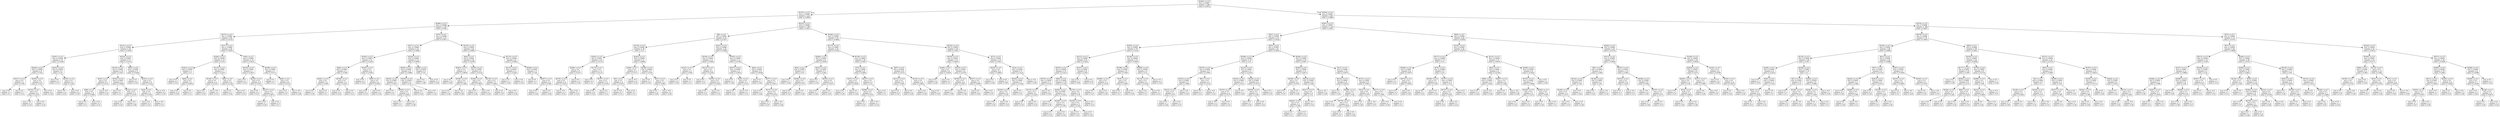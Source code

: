 digraph Tree {
node [shape=box] ;
0 [label="X[305] <= 0.5\nmse = 0.0007\nsamples = 500\nvalue = 0.4933"] ;
1 [label="X[107] <= 0.5\nmse = 0.0006\nsamples = 213\nvalue = 0.4995"] ;
0 -> 1 [labeldistance=2.5, labelangle=45, headlabel="True"] ;
2 [label="X[289] <= 0.5\nmse = 0.0006\nsamples = 107\nvalue = 0.506"] ;
1 -> 2 ;
3 [label="X[375] <= 0.5\nmse = 0.0005\nsamples = 60\nvalue = 0.5125"] ;
2 -> 3 ;
4 [label="X[141] <= 0.5\nmse = 0.0004\nsamples = 34\nvalue = 0.5203"] ;
3 -> 4 ;
5 [label="X[291] <= 0.5\nmse = 0.0003\nsamples = 13\nvalue = 0.5346"] ;
4 -> 5 ;
6 [label="X[246] <= 0.5\nmse = 0.0002\nsamples = 8\nvalue = 0.525"] ;
5 -> 6 ;
7 [label="X[127] <= 0.5\nmse = 0.0\nsamples = 2\nvalue = 0.505"] ;
6 -> 7 ;
8 [label="mse = 0.0\nsamples = 1\nvalue = 0.5"] ;
7 -> 8 ;
9 [label="mse = 0.0\nsamples = 1\nvalue = 0.51"] ;
7 -> 9 ;
10 [label="X[185] <= 0.5\nmse = 0.0\nsamples = 6\nvalue = 0.5317"] ;
6 -> 10 ;
11 [label="X[132] <= 0.5\nmse = 0.0\nsamples = 4\nvalue = 0.5275"] ;
10 -> 11 ;
12 [label="mse = -0.0\nsamples = 3\nvalue = 0.53"] ;
11 -> 12 ;
13 [label="mse = 0.0\nsamples = 1\nvalue = 0.52"] ;
11 -> 13 ;
14 [label="mse = 0.0\nsamples = 2\nvalue = 0.54"] ;
10 -> 14 ;
15 [label="X[343] <= 0.5\nmse = 0.0001\nsamples = 5\nvalue = 0.55"] ;
5 -> 15 ;
16 [label="mse = 0.0\nsamples = 1\nvalue = 0.57"] ;
15 -> 16 ;
17 [label="X[235] <= 0.5\nmse = 0.0\nsamples = 4\nvalue = 0.545"] ;
15 -> 17 ;
18 [label="mse = 0.0\nsamples = 2\nvalue = 0.55"] ;
17 -> 18 ;
19 [label="mse = 0.0\nsamples = 2\nvalue = 0.54"] ;
17 -> 19 ;
20 [label="X[325] <= 0.5\nmse = 0.0003\nsamples = 21\nvalue = 0.5114"] ;
4 -> 20 ;
21 [label="X[143] <= 0.5\nmse = 0.0002\nsamples = 12\nvalue = 0.5017"] ;
20 -> 21 ;
22 [label="X[16] <= 0.5\nmse = 0.0\nsamples = 8\nvalue = 0.5112"] ;
21 -> 22 ;
23 [label="X[90] <= 0.5\nmse = 0.0\nsamples = 6\nvalue = 0.5083"] ;
22 -> 23 ;
24 [label="mse = 0.0\nsamples = 1\nvalue = 0.5"] ;
23 -> 24 ;
25 [label="mse = 0.0\nsamples = 5\nvalue = 0.51"] ;
23 -> 25 ;
26 [label="mse = -0.0\nsamples = 2\nvalue = 0.52"] ;
22 -> 26 ;
27 [label="X[352] <= 0.5\nmse = 0.0001\nsamples = 4\nvalue = 0.4825"] ;
21 -> 27 ;
28 [label="mse = 0.0\nsamples = 1\nvalue = 0.5"] ;
27 -> 28 ;
29 [label="X[122] <= 0.5\nmse = 0.0\nsamples = 3\nvalue = 0.4767"] ;
27 -> 29 ;
30 [label="mse = 0.0\nsamples = 1\nvalue = 0.47"] ;
29 -> 30 ;
31 [label="mse = 0.0\nsamples = 2\nvalue = 0.48"] ;
29 -> 31 ;
32 [label="X[93] <= 0.5\nmse = 0.0001\nsamples = 9\nvalue = 0.5244"] ;
20 -> 32 ;
33 [label="mse = 0.0\nsamples = 1\nvalue = 0.55"] ;
32 -> 33 ;
34 [label="X[333] <= 0.5\nmse = 0.0\nsamples = 8\nvalue = 0.5212"] ;
32 -> 34 ;
35 [label="X[30] <= 0.5\nmse = 0.0\nsamples = 6\nvalue = 0.5183"] ;
34 -> 35 ;
36 [label="mse = 0.0\nsamples = 5\nvalue = 0.52"] ;
35 -> 36 ;
37 [label="mse = -0.0\nsamples = 1\nvalue = 0.51"] ;
35 -> 37 ;
38 [label="mse = -0.0\nsamples = 2\nvalue = 0.53"] ;
34 -> 38 ;
39 [label="X[317] <= 0.5\nmse = 0.0004\nsamples = 26\nvalue = 0.5023"] ;
3 -> 39 ;
40 [label="X[284] <= 0.5\nmse = 0.0002\nsamples = 12\nvalue = 0.515"] ;
39 -> 40 ;
41 [label="X[242] <= 0.5\nmse = 0.0001\nsamples = 5\nvalue = 0.5"] ;
40 -> 41 ;
42 [label="mse = 0.0\nsamples = 2\nvalue = 0.51"] ;
41 -> 42 ;
43 [label="X[60] <= 0.5\nmse = 0.0\nsamples = 3\nvalue = 0.4933"] ;
41 -> 43 ;
44 [label="mse = 0.0\nsamples = 2\nvalue = 0.49"] ;
43 -> 44 ;
45 [label="mse = 0.0\nsamples = 1\nvalue = 0.5"] ;
43 -> 45 ;
46 [label="X[116] <= 0.5\nmse = 0.0001\nsamples = 7\nvalue = 0.5257"] ;
40 -> 46 ;
47 [label="X[164] <= 0.5\nmse = 0.0\nsamples = 3\nvalue = 0.5167"] ;
46 -> 47 ;
48 [label="mse = 0.0\nsamples = 2\nvalue = 0.52"] ;
47 -> 48 ;
49 [label="mse = -0.0\nsamples = 1\nvalue = 0.51"] ;
47 -> 49 ;
50 [label="X[69] <= 0.5\nmse = 0.0\nsamples = 4\nvalue = 0.5325"] ;
46 -> 50 ;
51 [label="mse = 0.0\nsamples = 1\nvalue = 0.54"] ;
50 -> 51 ;
52 [label="mse = 0.0\nsamples = 3\nvalue = 0.53"] ;
50 -> 52 ;
53 [label="X[40] <= 0.5\nmse = 0.0003\nsamples = 14\nvalue = 0.4914"] ;
39 -> 53 ;
54 [label="X[330] <= 0.5\nmse = 0.0001\nsamples = 7\nvalue = 0.5057"] ;
53 -> 54 ;
55 [label="mse = 0.0\nsamples = 1\nvalue = 0.53"] ;
54 -> 55 ;
56 [label="X[234] <= 0.5\nmse = 0.0\nsamples = 6\nvalue = 0.5017"] ;
54 -> 56 ;
57 [label="mse = 0.0\nsamples = 2\nvalue = 0.51"] ;
56 -> 57 ;
58 [label="X[147] <= 0.5\nmse = 0.0\nsamples = 4\nvalue = 0.4975"] ;
56 -> 58 ;
59 [label="mse = 0.0\nsamples = 1\nvalue = 0.49"] ;
58 -> 59 ;
60 [label="mse = 0.0\nsamples = 3\nvalue = 0.5"] ;
58 -> 60 ;
61 [label="X[198] <= 0.5\nmse = 0.0001\nsamples = 7\nvalue = 0.4771"] ;
53 -> 61 ;
62 [label="mse = 0.0\nsamples = 1\nvalue = 0.5"] ;
61 -> 62 ;
63 [label="X[46] <= 0.5\nmse = 0.0\nsamples = 6\nvalue = 0.4733"] ;
61 -> 63 ;
64 [label="mse = 0.0\nsamples = 4\nvalue = 0.47"] ;
63 -> 64 ;
65 [label="mse = -0.0\nsamples = 2\nvalue = 0.48"] ;
63 -> 65 ;
66 [label="X[75] <= 0.5\nmse = 0.0006\nsamples = 47\nvalue = 0.4977"] ;
2 -> 66 ;
67 [label="X[271] <= 0.5\nmse = 0.0006\nsamples = 23\nvalue = 0.5096"] ;
66 -> 67 ;
68 [label="X[344] <= 0.5\nmse = 0.0003\nsamples = 11\nvalue = 0.5245"] ;
67 -> 68 ;
69 [label="X[68] <= 0.5\nmse = 0.0001\nsamples = 5\nvalue = 0.508"] ;
68 -> 69 ;
70 [label="X[361] <= 0.5\nmse = 0.0\nsamples = 2\nvalue = 0.495"] ;
69 -> 70 ;
71 [label="mse = 0.0\nsamples = 1\nvalue = 0.49"] ;
70 -> 71 ;
72 [label="mse = 0.0\nsamples = 1\nvalue = 0.5"] ;
70 -> 72 ;
73 [label="X[158] <= 0.5\nmse = 0.0\nsamples = 3\nvalue = 0.5167"] ;
69 -> 73 ;
74 [label="mse = 0.0\nsamples = 2\nvalue = 0.52"] ;
73 -> 74 ;
75 [label="mse = 0.0\nsamples = 1\nvalue = 0.51"] ;
73 -> 75 ;
76 [label="X[185] <= 0.5\nmse = 0.0\nsamples = 6\nvalue = 0.5383"] ;
68 -> 76 ;
77 [label="mse = 0.0\nsamples = 2\nvalue = 0.53"] ;
76 -> 77 ;
78 [label="X[94] <= 0.5\nmse = 0.0\nsamples = 4\nvalue = 0.5425"] ;
76 -> 78 ;
79 [label="mse = 0.0\nsamples = 1\nvalue = 0.55"] ;
78 -> 79 ;
80 [label="mse = 0.0\nsamples = 3\nvalue = 0.54"] ;
78 -> 80 ;
81 [label="X[320] <= 0.5\nmse = 0.0005\nsamples = 12\nvalue = 0.4958"] ;
67 -> 81 ;
82 [label="X[294] <= 0.5\nmse = 0.0002\nsamples = 8\nvalue = 0.5088"] ;
81 -> 82 ;
83 [label="X[203] <= 0.5\nmse = 0.0001\nsamples = 6\nvalue = 0.5017"] ;
82 -> 83 ;
84 [label="mse = 0.0\nsamples = 3\nvalue = 0.51"] ;
83 -> 84 ;
85 [label="X[344] <= 0.5\nmse = 0.0\nsamples = 3\nvalue = 0.4933"] ;
83 -> 85 ;
86 [label="mse = 0.0\nsamples = 1\nvalue = 0.5"] ;
85 -> 86 ;
87 [label="mse = 0.0\nsamples = 2\nvalue = 0.49"] ;
85 -> 87 ;
88 [label="X[230] <= 0.5\nmse = 0.0001\nsamples = 2\nvalue = 0.53"] ;
82 -> 88 ;
89 [label="mse = 0.0\nsamples = 1\nvalue = 0.54"] ;
88 -> 89 ;
90 [label="mse = 0.0\nsamples = 1\nvalue = 0.52"] ;
88 -> 90 ;
91 [label="X[208] <= 0.5\nmse = 0.0001\nsamples = 4\nvalue = 0.47"] ;
81 -> 91 ;
92 [label="mse = 0.0\nsamples = 2\nvalue = 0.48"] ;
91 -> 92 ;
93 [label="mse = 0.0\nsamples = 2\nvalue = 0.46"] ;
91 -> 93 ;
94 [label="X[125] <= 0.5\nmse = 0.0003\nsamples = 24\nvalue = 0.4863"] ;
66 -> 94 ;
95 [label="X[24] <= 0.5\nmse = 0.0001\nsamples = 18\nvalue = 0.4789"] ;
94 -> 95 ;
96 [label="X[383] <= 0.5\nmse = 0.0\nsamples = 9\nvalue = 0.4856"] ;
95 -> 96 ;
97 [label="mse = 0.0\nsamples = 4\nvalue = 0.49"] ;
96 -> 97 ;
98 [label="X[186] <= 0.5\nmse = 0.0\nsamples = 5\nvalue = 0.482"] ;
96 -> 98 ;
99 [label="mse = 0.0\nsamples = 1\nvalue = 0.49"] ;
98 -> 99 ;
100 [label="mse = -0.0\nsamples = 4\nvalue = 0.48"] ;
98 -> 100 ;
101 [label="X[218] <= 0.5\nmse = 0.0001\nsamples = 9\nvalue = 0.4722"] ;
95 -> 101 ;
102 [label="X[166] <= 0.5\nmse = 0.0\nsamples = 4\nvalue = 0.4825"] ;
101 -> 102 ;
103 [label="mse = 0.0\nsamples = 3\nvalue = 0.48"] ;
102 -> 103 ;
104 [label="mse = 0.0\nsamples = 1\nvalue = 0.49"] ;
102 -> 104 ;
105 [label="X[159] <= 0.5\nmse = 0.0\nsamples = 5\nvalue = 0.464"] ;
101 -> 105 ;
106 [label="mse = 0.0\nsamples = 2\nvalue = 0.47"] ;
105 -> 106 ;
107 [label="mse = 0.0\nsamples = 3\nvalue = 0.46"] ;
105 -> 107 ;
108 [label="X[110] <= 0.5\nmse = 0.0004\nsamples = 6\nvalue = 0.5083"] ;
94 -> 108 ;
109 [label="X[131] <= 0.5\nmse = 0.0001\nsamples = 3\nvalue = 0.5267"] ;
108 -> 109 ;
110 [label="mse = 0.0\nsamples = 1\nvalue = 0.54"] ;
109 -> 110 ;
111 [label="mse = -0.0\nsamples = 2\nvalue = 0.52"] ;
109 -> 111 ;
112 [label="X[290] <= 0.5\nmse = 0.0001\nsamples = 3\nvalue = 0.49"] ;
108 -> 112 ;
113 [label="mse = 0.0\nsamples = 1\nvalue = 0.5"] ;
112 -> 113 ;
114 [label="X[297] <= 0.5\nmse = 0.0\nsamples = 2\nvalue = 0.485"] ;
112 -> 114 ;
115 [label="mse = 0.0\nsamples = 1\nvalue = 0.49"] ;
114 -> 115 ;
116 [label="mse = 0.0\nsamples = 1\nvalue = 0.48"] ;
114 -> 116 ;
117 [label="X[222] <= 0.5\nmse = 0.0006\nsamples = 106\nvalue = 0.493"] ;
1 -> 117 ;
118 [label="X[8] <= 0.5\nmse = 0.0005\nsamples = 52\nvalue = 0.5017"] ;
117 -> 118 ;
119 [label="X[130] <= 0.5\nmse = 0.0003\nsamples = 30\nvalue = 0.51"] ;
118 -> 119 ;
120 [label="X[265] <= 0.5\nmse = 0.0001\nsamples = 19\nvalue = 0.5179"] ;
119 -> 120 ;
121 [label="X[299] <= 0.5\nmse = 0.0\nsamples = 6\nvalue = 0.5317"] ;
120 -> 121 ;
122 [label="X[376] <= 0.5\nmse = 0.0\nsamples = 4\nvalue = 0.5275"] ;
121 -> 122 ;
123 [label="mse = -0.0\nsamples = 3\nvalue = 0.53"] ;
122 -> 123 ;
124 [label="mse = 0.0\nsamples = 1\nvalue = 0.52"] ;
122 -> 124 ;
125 [label="mse = 0.0\nsamples = 2\nvalue = 0.54"] ;
121 -> 125 ;
126 [label="X[179] <= 0.5\nmse = 0.0\nsamples = 13\nvalue = 0.5115"] ;
120 -> 126 ;
127 [label="mse = 0.0\nsamples = 2\nvalue = 0.5"] ;
126 -> 127 ;
128 [label="X[197] <= 0.5\nmse = 0.0\nsamples = 11\nvalue = 0.5136"] ;
126 -> 128 ;
129 [label="mse = 0.0\nsamples = 4\nvalue = 0.52"] ;
128 -> 129 ;
130 [label="mse = 0.0\nsamples = 7\nvalue = 0.51"] ;
128 -> 130 ;
131 [label="X[263] <= 0.5\nmse = 0.0004\nsamples = 11\nvalue = 0.4964"] ;
119 -> 131 ;
132 [label="X[384] <= 0.5\nmse = 0.0\nsamples = 6\nvalue = 0.5117"] ;
131 -> 132 ;
133 [label="X[5] <= 0.5\nmse = 0.0\nsamples = 4\nvalue = 0.5075"] ;
132 -> 133 ;
134 [label="mse = -0.0\nsamples = 3\nvalue = 0.51"] ;
133 -> 134 ;
135 [label="mse = 0.0\nsamples = 1\nvalue = 0.5"] ;
133 -> 135 ;
136 [label="mse = -0.0\nsamples = 2\nvalue = 0.52"] ;
132 -> 136 ;
137 [label="X[168] <= 0.5\nmse = 0.0002\nsamples = 5\nvalue = 0.478"] ;
131 -> 137 ;
138 [label="mse = 0.0\nsamples = 1\nvalue = 0.45"] ;
137 -> 138 ;
139 [label="X[31] <= 0.5\nmse = 0.0\nsamples = 4\nvalue = 0.485"] ;
137 -> 139 ;
140 [label="mse = 0.0\nsamples = 2\nvalue = 0.49"] ;
139 -> 140 ;
141 [label="mse = -0.0\nsamples = 2\nvalue = 0.48"] ;
139 -> 141 ;
142 [label="X[221] <= 0.5\nmse = 0.0006\nsamples = 22\nvalue = 0.4905"] ;
118 -> 142 ;
143 [label="X[330] <= 0.5\nmse = 0.0002\nsamples = 11\nvalue = 0.5064"] ;
142 -> 143 ;
144 [label="X[322] <= 0.5\nmse = 0.0\nsamples = 5\nvalue = 0.492"] ;
143 -> 144 ;
145 [label="mse = 0.0\nsamples = 4\nvalue = 0.49"] ;
144 -> 145 ;
146 [label="mse = 0.0\nsamples = 1\nvalue = 0.5"] ;
144 -> 146 ;
147 [label="X[212] <= 0.5\nmse = 0.0\nsamples = 6\nvalue = 0.5183"] ;
143 -> 147 ;
148 [label="mse = 0.0\nsamples = 2\nvalue = 0.51"] ;
147 -> 148 ;
149 [label="X[163] <= 0.5\nmse = 0.0\nsamples = 4\nvalue = 0.5225"] ;
147 -> 149 ;
150 [label="mse = 0.0\nsamples = 3\nvalue = 0.52"] ;
149 -> 150 ;
151 [label="mse = 0.0\nsamples = 1\nvalue = 0.53"] ;
149 -> 151 ;
152 [label="X[192] <= 0.5\nmse = 0.0005\nsamples = 11\nvalue = 0.4745"] ;
142 -> 152 ;
153 [label="X[257] <= 0.5\nmse = 0.0003\nsamples = 3\nvalue = 0.5033"] ;
152 -> 153 ;
154 [label="mse = 0.0\nsamples = 1\nvalue = 0.48"] ;
153 -> 154 ;
155 [label="X[25] <= 0.5\nmse = 0.0\nsamples = 2\nvalue = 0.515"] ;
153 -> 155 ;
156 [label="mse = 0.0\nsamples = 1\nvalue = 0.52"] ;
155 -> 156 ;
157 [label="mse = -0.0\nsamples = 1\nvalue = 0.51"] ;
155 -> 157 ;
158 [label="X[82] <= 0.5\nmse = 0.0001\nsamples = 8\nvalue = 0.4638"] ;
152 -> 158 ;
159 [label="mse = 0.0\nsamples = 1\nvalue = 0.44"] ;
158 -> 159 ;
160 [label="X[377] <= 0.5\nmse = 0.0\nsamples = 7\nvalue = 0.4671"] ;
158 -> 160 ;
161 [label="mse = 0.0\nsamples = 3\nvalue = 0.46"] ;
160 -> 161 ;
162 [label="X[131] <= 0.5\nmse = 0.0\nsamples = 4\nvalue = 0.4725"] ;
160 -> 162 ;
163 [label="mse = 0.0\nsamples = 3\nvalue = 0.47"] ;
162 -> 163 ;
164 [label="mse = -0.0\nsamples = 1\nvalue = 0.48"] ;
162 -> 164 ;
165 [label="X[338] <= 0.5\nmse = 0.0005\nsamples = 54\nvalue = 0.4846"] ;
117 -> 165 ;
166 [label="X[113] <= 0.5\nmse = 0.0005\nsamples = 24\nvalue = 0.4742"] ;
165 -> 166 ;
167 [label="X[266] <= 0.5\nmse = 0.0003\nsamples = 8\nvalue = 0.4525"] ;
166 -> 167 ;
168 [label="X[62] <= 0.5\nmse = 0.0001\nsamples = 3\nvalue = 0.47"] ;
167 -> 168 ;
169 [label="mse = 0.0\nsamples = 1\nvalue = 0.46"] ;
168 -> 169 ;
170 [label="X[346] <= 0.5\nmse = 0.0\nsamples = 2\nvalue = 0.475"] ;
168 -> 170 ;
171 [label="mse = 0.0\nsamples = 1\nvalue = 0.47"] ;
170 -> 171 ;
172 [label="mse = 0.0\nsamples = 1\nvalue = 0.48"] ;
170 -> 172 ;
173 [label="X[251] <= 0.5\nmse = 0.0001\nsamples = 5\nvalue = 0.442"] ;
167 -> 173 ;
174 [label="mse = 0.0\nsamples = 1\nvalue = 0.42"] ;
173 -> 174 ;
175 [label="X[335] <= 0.5\nmse = 0.0\nsamples = 4\nvalue = 0.4475"] ;
173 -> 175 ;
176 [label="mse = 0.0\nsamples = 1\nvalue = 0.44"] ;
175 -> 176 ;
177 [label="mse = 0.0\nsamples = 3\nvalue = 0.45"] ;
175 -> 177 ;
178 [label="X[156] <= 0.5\nmse = 0.0003\nsamples = 16\nvalue = 0.485"] ;
166 -> 178 ;
179 [label="X[75] <= 0.5\nmse = 0.0002\nsamples = 8\nvalue = 0.4962"] ;
178 -> 179 ;
180 [label="X[351] <= 0.5\nmse = 0.0\nsamples = 4\nvalue = 0.4825"] ;
179 -> 180 ;
181 [label="mse = 0.0\nsamples = 1\nvalue = 0.49"] ;
180 -> 181 ;
182 [label="mse = 0.0\nsamples = 3\nvalue = 0.48"] ;
180 -> 182 ;
183 [label="X[337] <= 0.5\nmse = 0.0\nsamples = 4\nvalue = 0.51"] ;
179 -> 183 ;
184 [label="X[298] <= 0.5\nmse = 0.0\nsamples = 3\nvalue = 0.5133"] ;
183 -> 184 ;
185 [label="mse = 0.0\nsamples = 2\nvalue = 0.51"] ;
184 -> 185 ;
186 [label="mse = -0.0\nsamples = 1\nvalue = 0.52"] ;
184 -> 186 ;
187 [label="mse = 0.0\nsamples = 1\nvalue = 0.5"] ;
183 -> 187 ;
188 [label="X[97] <= 0.5\nmse = 0.0001\nsamples = 8\nvalue = 0.4737"] ;
178 -> 188 ;
189 [label="X[115] <= 0.5\nmse = 0.0\nsamples = 4\nvalue = 0.465"] ;
188 -> 189 ;
190 [label="mse = 0.0\nsamples = 2\nvalue = 0.47"] ;
189 -> 190 ;
191 [label="mse = 0.0\nsamples = 2\nvalue = 0.46"] ;
189 -> 191 ;
192 [label="X[150] <= 0.5\nmse = 0.0\nsamples = 4\nvalue = 0.4825"] ;
188 -> 192 ;
193 [label="mse = 0.0\nsamples = 3\nvalue = 0.48"] ;
192 -> 193 ;
194 [label="mse = 0.0\nsamples = 1\nvalue = 0.49"] ;
192 -> 194 ;
195 [label="X[232] <= 0.5\nmse = 0.0003\nsamples = 30\nvalue = 0.493"] ;
165 -> 195 ;
196 [label="X[355] <= 0.5\nmse = 0.0001\nsamples = 15\nvalue = 0.4833"] ;
195 -> 196 ;
197 [label="X[290] <= 0.5\nmse = 0.0\nsamples = 6\nvalue = 0.4933"] ;
196 -> 197 ;
198 [label="mse = 0.0\nsamples = 4\nvalue = 0.49"] ;
197 -> 198 ;
199 [label="mse = 0.0\nsamples = 2\nvalue = 0.5"] ;
197 -> 199 ;
200 [label="X[125] <= 0.5\nmse = 0.0001\nsamples = 9\nvalue = 0.4767"] ;
196 -> 200 ;
201 [label="X[350] <= 0.5\nmse = 0.0\nsamples = 6\nvalue = 0.4817"] ;
200 -> 201 ;
202 [label="mse = 0.0\nsamples = 1\nvalue = 0.49"] ;
201 -> 202 ;
203 [label="mse = -0.0\nsamples = 5\nvalue = 0.48"] ;
201 -> 203 ;
204 [label="X[357] <= 0.5\nmse = 0.0\nsamples = 3\nvalue = 0.4667"] ;
200 -> 204 ;
205 [label="mse = 0.0\nsamples = 1\nvalue = 0.46"] ;
204 -> 205 ;
206 [label="mse = 0.0\nsamples = 2\nvalue = 0.47"] ;
204 -> 206 ;
207 [label="X[72] <= 0.5\nmse = 0.0003\nsamples = 15\nvalue = 0.5027"] ;
195 -> 207 ;
208 [label="X[255] <= 0.5\nmse = 0.0\nsamples = 6\nvalue = 0.4883"] ;
207 -> 208 ;
209 [label="mse = 0.0\nsamples = 1\nvalue = 0.48"] ;
208 -> 209 ;
210 [label="mse = 0.0\nsamples = 5\nvalue = 0.49"] ;
208 -> 210 ;
211 [label="X[10] <= 0.5\nmse = 0.0002\nsamples = 9\nvalue = 0.5122"] ;
207 -> 211 ;
212 [label="X[224] <= 0.5\nmse = 0.0001\nsamples = 7\nvalue = 0.5186"] ;
211 -> 212 ;
213 [label="X[256] <= 0.5\nmse = 0.0\nsamples = 4\nvalue = 0.525"] ;
212 -> 213 ;
214 [label="mse = 0.0\nsamples = 2\nvalue = 0.52"] ;
213 -> 214 ;
215 [label="mse = 0.0\nsamples = 2\nvalue = 0.53"] ;
213 -> 215 ;
216 [label="mse = 0.0\nsamples = 3\nvalue = 0.51"] ;
212 -> 216 ;
217 [label="mse = -0.0\nsamples = 2\nvalue = 0.49"] ;
211 -> 217 ;
218 [label="X[339] <= 0.5\nmse = 0.0007\nsamples = 287\nvalue = 0.4886"] ;
0 -> 218 [labeldistance=2.5, labelangle=-45, headlabel="False"] ;
219 [label="X[267] <= 0.5\nmse = 0.0007\nsamples = 139\nvalue = 0.495"] ;
218 -> 219 ;
220 [label="X[41] <= 0.5\nmse = 0.0007\nsamples = 76\nvalue = 0.5025"] ;
219 -> 220 ;
221 [label="X[355] <= 0.5\nmse = 0.0005\nsamples = 35\nvalue = 0.5123"] ;
220 -> 221 ;
222 [label="X[212] <= 0.5\nmse = 0.0004\nsamples = 23\nvalue = 0.5222"] ;
221 -> 222 ;
223 [label="X[105] <= 0.5\nmse = 0.0003\nsamples = 15\nvalue = 0.5313"] ;
222 -> 223 ;
224 [label="X[270] <= 0.5\nmse = 0.0002\nsamples = 5\nvalue = 0.516"] ;
223 -> 224 ;
225 [label="X[175] <= 0.5\nmse = 0.0\nsamples = 4\nvalue = 0.5225"] ;
224 -> 225 ;
226 [label="mse = 0.0\nsamples = 1\nvalue = 0.53"] ;
225 -> 226 ;
227 [label="mse = 0.0\nsamples = 3\nvalue = 0.52"] ;
225 -> 227 ;
228 [label="mse = -0.0\nsamples = 1\nvalue = 0.49"] ;
224 -> 228 ;
229 [label="X[90] <= 0.5\nmse = 0.0002\nsamples = 10\nvalue = 0.539"] ;
223 -> 229 ;
230 [label="X[206] <= 0.5\nmse = 0.0001\nsamples = 4\nvalue = 0.5525"] ;
229 -> 230 ;
231 [label="mse = 0.0\nsamples = 2\nvalue = 0.56"] ;
230 -> 231 ;
232 [label="X[320] <= 0.5\nmse = 0.0\nsamples = 2\nvalue = 0.545"] ;
230 -> 232 ;
233 [label="mse = 0.0\nsamples = 1\nvalue = 0.55"] ;
232 -> 233 ;
234 [label="mse = 0.0\nsamples = 1\nvalue = 0.54"] ;
232 -> 234 ;
235 [label="X[176] <= 0.5\nmse = 0.0\nsamples = 6\nvalue = 0.53"] ;
229 -> 235 ;
236 [label="X[159] <= 0.5\nmse = 0.0\nsamples = 5\nvalue = 0.532"] ;
235 -> 236 ;
237 [label="mse = 0.0\nsamples = 4\nvalue = 0.53"] ;
236 -> 237 ;
238 [label="mse = 0.0\nsamples = 1\nvalue = 0.54"] ;
236 -> 238 ;
239 [label="mse = -0.0\nsamples = 1\nvalue = 0.52"] ;
235 -> 239 ;
240 [label="X[101] <= 0.5\nmse = 0.0001\nsamples = 8\nvalue = 0.505"] ;
222 -> 240 ;
241 [label="mse = 0.0\nsamples = 2\nvalue = 0.49"] ;
240 -> 241 ;
242 [label="mse = 0.0\nsamples = 6\nvalue = 0.51"] ;
240 -> 242 ;
243 [label="X[156] <= 0.5\nmse = 0.0003\nsamples = 12\nvalue = 0.4933"] ;
221 -> 243 ;
244 [label="X[198] <= 0.5\nmse = 0.0001\nsamples = 8\nvalue = 0.485"] ;
243 -> 244 ;
245 [label="X[380] <= 0.5\nmse = 0.0\nsamples = 5\nvalue = 0.478"] ;
244 -> 245 ;
246 [label="mse = 0.0\nsamples = 1\nvalue = 0.47"] ;
245 -> 246 ;
247 [label="mse = 0.0\nsamples = 4\nvalue = 0.48"] ;
245 -> 247 ;
248 [label="X[19] <= 0.5\nmse = 0.0\nsamples = 3\nvalue = 0.4967"] ;
244 -> 248 ;
249 [label="mse = 0.0\nsamples = 2\nvalue = 0.5"] ;
248 -> 249 ;
250 [label="mse = 0.0\nsamples = 1\nvalue = 0.49"] ;
248 -> 250 ;
251 [label="X[308] <= 0.5\nmse = 0.0001\nsamples = 4\nvalue = 0.51"] ;
243 -> 251 ;
252 [label="X[110] <= 0.5\nmse = 0.0\nsamples = 3\nvalue = 0.5033"] ;
251 -> 252 ;
253 [label="mse = 0.0\nsamples = 2\nvalue = 0.5"] ;
252 -> 253 ;
254 [label="mse = 0.0\nsamples = 1\nvalue = 0.51"] ;
252 -> 254 ;
255 [label="mse = -0.0\nsamples = 1\nvalue = 0.53"] ;
251 -> 255 ;
256 [label="X[97] <= 0.5\nmse = 0.0007\nsamples = 41\nvalue = 0.4941"] ;
220 -> 256 ;
257 [label="X[348] <= 0.5\nmse = 0.0004\nsamples = 18\nvalue = 0.51"] ;
256 -> 257 ;
258 [label="X[276] <= 0.5\nmse = 0.0002\nsamples = 9\nvalue = 0.4967"] ;
257 -> 258 ;
259 [label="X[103] <= 0.5\nmse = 0.0001\nsamples = 5\nvalue = 0.484"] ;
258 -> 259 ;
260 [label="X[315] <= 0.5\nmse = 0.0\nsamples = 2\nvalue = 0.475"] ;
259 -> 260 ;
261 [label="mse = 0.0\nsamples = 1\nvalue = 0.48"] ;
260 -> 261 ;
262 [label="mse = 0.0\nsamples = 1\nvalue = 0.47"] ;
260 -> 262 ;
263 [label="mse = -0.0\nsamples = 3\nvalue = 0.49"] ;
259 -> 263 ;
264 [label="X[91] <= 0.5\nmse = 0.0\nsamples = 4\nvalue = 0.5125"] ;
258 -> 264 ;
265 [label="mse = 0.0\nsamples = 3\nvalue = 0.51"] ;
264 -> 265 ;
266 [label="mse = -0.0\nsamples = 1\nvalue = 0.52"] ;
264 -> 266 ;
267 [label="X[123] <= 0.5\nmse = 0.0003\nsamples = 9\nvalue = 0.5233"] ;
257 -> 267 ;
268 [label="X[323] <= 0.5\nmse = 0.0001\nsamples = 5\nvalue = 0.512"] ;
267 -> 268 ;
269 [label="X[372] <= 0.5\nmse = 0.0\nsamples = 4\nvalue = 0.5175"] ;
268 -> 269 ;
270 [label="mse = -0.0\nsamples = 3\nvalue = 0.52"] ;
269 -> 270 ;
271 [label="mse = 0.0\nsamples = 1\nvalue = 0.51"] ;
269 -> 271 ;
272 [label="mse = -0.0\nsamples = 1\nvalue = 0.49"] ;
268 -> 272 ;
273 [label="X[224] <= 0.5\nmse = 0.0001\nsamples = 4\nvalue = 0.5375"] ;
267 -> 273 ;
274 [label="X[359] <= 0.5\nmse = 0.0\nsamples = 2\nvalue = 0.545"] ;
273 -> 274 ;
275 [label="mse = 0.0\nsamples = 1\nvalue = 0.55"] ;
274 -> 275 ;
276 [label="mse = 0.0\nsamples = 1\nvalue = 0.54"] ;
274 -> 276 ;
277 [label="mse = 0.0\nsamples = 2\nvalue = 0.53"] ;
273 -> 277 ;
278 [label="X[246] <= 0.5\nmse = 0.0005\nsamples = 23\nvalue = 0.4817"] ;
256 -> 278 ;
279 [label="X[384] <= 0.5\nmse = 0.0002\nsamples = 11\nvalue = 0.4973"] ;
278 -> 279 ;
280 [label="X[358] <= 0.5\nmse = 0.0\nsamples = 3\nvalue = 0.4767"] ;
279 -> 280 ;
281 [label="mse = 0.0\nsamples = 1\nvalue = 0.47"] ;
280 -> 281 ;
282 [label="mse = 0.0\nsamples = 2\nvalue = 0.48"] ;
280 -> 282 ;
283 [label="X[214] <= 0.5\nmse = 0.0001\nsamples = 8\nvalue = 0.505"] ;
279 -> 283 ;
284 [label="X[317] <= 0.5\nmse = 0.0\nsamples = 6\nvalue = 0.51"] ;
283 -> 284 ;
285 [label="X[203] <= 0.5\nmse = 0.0\nsamples = 5\nvalue = 0.508"] ;
284 -> 285 ;
286 [label="mse = 0.0\nsamples = 1\nvalue = 0.5"] ;
285 -> 286 ;
287 [label="mse = 0.0\nsamples = 4\nvalue = 0.51"] ;
285 -> 287 ;
288 [label="mse = -0.0\nsamples = 1\nvalue = 0.52"] ;
284 -> 288 ;
289 [label="mse = -0.0\nsamples = 2\nvalue = 0.49"] ;
283 -> 289 ;
290 [label="X[11] <= 0.5\nmse = 0.0004\nsamples = 12\nvalue = 0.4675"] ;
278 -> 290 ;
291 [label="X[314] <= 0.5\nmse = 0.0003\nsamples = 6\nvalue = 0.4533"] ;
290 -> 291 ;
292 [label="mse = 0.0\nsamples = 1\nvalue = 0.42"] ;
291 -> 292 ;
293 [label="X[289] <= 0.5\nmse = 0.0\nsamples = 5\nvalue = 0.46"] ;
291 -> 293 ;
294 [label="mse = 0.0\nsamples = 1\nvalue = 0.45"] ;
293 -> 294 ;
295 [label="X[370] <= 0.5\nmse = 0.0\nsamples = 4\nvalue = 0.4625"] ;
293 -> 295 ;
296 [label="mse = 0.0\nsamples = 1\nvalue = 0.47"] ;
295 -> 296 ;
297 [label="mse = 0.0\nsamples = 3\nvalue = 0.46"] ;
295 -> 297 ;
298 [label="X[151] <= 0.5\nmse = 0.0001\nsamples = 6\nvalue = 0.4817"] ;
290 -> 298 ;
299 [label="X[15] <= 0.5\nmse = 0.0\nsamples = 4\nvalue = 0.475"] ;
298 -> 299 ;
300 [label="mse = 0.0\nsamples = 2\nvalue = 0.48"] ;
299 -> 300 ;
301 [label="mse = -0.0\nsamples = 2\nvalue = 0.47"] ;
299 -> 301 ;
302 [label="X[217] <= 0.5\nmse = 0.0\nsamples = 2\nvalue = 0.495"] ;
298 -> 302 ;
303 [label="mse = 0.0\nsamples = 1\nvalue = 0.49"] ;
302 -> 303 ;
304 [label="mse = 0.0\nsamples = 1\nvalue = 0.5"] ;
302 -> 304 ;
305 [label="X[83] <= 0.5\nmse = 0.0006\nsamples = 63\nvalue = 0.4859"] ;
219 -> 305 ;
306 [label="X[130] <= 0.5\nmse = 0.0005\nsamples = 30\nvalue = 0.4973"] ;
305 -> 306 ;
307 [label="X[171] <= 0.5\nmse = 0.0004\nsamples = 13\nvalue = 0.51"] ;
306 -> 307 ;
308 [label="X[368] <= 0.5\nmse = 0.0001\nsamples = 8\nvalue = 0.4975"] ;
307 -> 308 ;
309 [label="mse = 0.0\nsamples = 2\nvalue = 0.51"] ;
308 -> 309 ;
310 [label="X[274] <= 0.5\nmse = 0.0\nsamples = 6\nvalue = 0.4933"] ;
308 -> 310 ;
311 [label="mse = 0.0\nsamples = 2\nvalue = 0.5"] ;
310 -> 311 ;
312 [label="mse = 0.0\nsamples = 4\nvalue = 0.49"] ;
310 -> 312 ;
313 [label="X[75] <= 0.5\nmse = 0.0002\nsamples = 5\nvalue = 0.53"] ;
307 -> 313 ;
314 [label="X[186] <= 0.5\nmse = 0.0\nsamples = 2\nvalue = 0.545"] ;
313 -> 314 ;
315 [label="mse = 0.0\nsamples = 1\nvalue = 0.55"] ;
314 -> 315 ;
316 [label="mse = 0.0\nsamples = 1\nvalue = 0.54"] ;
314 -> 316 ;
317 [label="X[157] <= 0.5\nmse = 0.0001\nsamples = 3\nvalue = 0.52"] ;
313 -> 317 ;
318 [label="X[127] <= 0.5\nmse = 0.0\nsamples = 2\nvalue = 0.525"] ;
317 -> 318 ;
319 [label="mse = 0.0\nsamples = 1\nvalue = 0.53"] ;
318 -> 319 ;
320 [label="mse = 0.0\nsamples = 1\nvalue = 0.52"] ;
318 -> 320 ;
321 [label="mse = 0.0\nsamples = 1\nvalue = 0.51"] ;
317 -> 321 ;
322 [label="X[151] <= 0.5\nmse = 0.0004\nsamples = 17\nvalue = 0.4876"] ;
306 -> 322 ;
323 [label="X[42] <= 0.5\nmse = 0.0001\nsamples = 9\nvalue = 0.4744"] ;
322 -> 323 ;
324 [label="X[69] <= 0.5\nmse = 0.0001\nsamples = 4\nvalue = 0.465"] ;
323 -> 324 ;
325 [label="mse = 0.0\nsamples = 3\nvalue = 0.46"] ;
324 -> 325 ;
326 [label="mse = -0.0\nsamples = 1\nvalue = 0.48"] ;
324 -> 326 ;
327 [label="X[287] <= 0.5\nmse = 0.0\nsamples = 5\nvalue = 0.482"] ;
323 -> 327 ;
328 [label="mse = 0.0\nsamples = 1\nvalue = 0.49"] ;
327 -> 328 ;
329 [label="mse = -0.0\nsamples = 4\nvalue = 0.48"] ;
327 -> 329 ;
330 [label="X[380] <= 0.5\nmse = 0.0003\nsamples = 8\nvalue = 0.5025"] ;
322 -> 330 ;
331 [label="X[103] <= 0.5\nmse = 0.0001\nsamples = 7\nvalue = 0.5086"] ;
330 -> 331 ;
332 [label="X[168] <= 0.5\nmse = 0.0\nsamples = 5\nvalue = 0.514"] ;
331 -> 332 ;
333 [label="mse = 0.0\nsamples = 2\nvalue = 0.52"] ;
332 -> 333 ;
334 [label="mse = 0.0\nsamples = 3\nvalue = 0.51"] ;
332 -> 334 ;
335 [label="X[295] <= 0.5\nmse = 0.0\nsamples = 2\nvalue = 0.495"] ;
331 -> 335 ;
336 [label="mse = 0.0\nsamples = 1\nvalue = 0.49"] ;
335 -> 336 ;
337 [label="mse = 0.0\nsamples = 1\nvalue = 0.5"] ;
335 -> 337 ;
338 [label="mse = 0.0\nsamples = 1\nvalue = 0.46"] ;
330 -> 338 ;
339 [label="X[262] <= 0.5\nmse = 0.0004\nsamples = 33\nvalue = 0.4755"] ;
305 -> 339 ;
340 [label="X[312] <= 0.5\nmse = 0.0004\nsamples = 17\nvalue = 0.4859"] ;
339 -> 340 ;
341 [label="X[6] <= 0.5\nmse = 0.0005\nsamples = 5\nvalue = 0.464"] ;
340 -> 341 ;
342 [label="X[123] <= 0.5\nmse = 0.0001\nsamples = 3\nvalue = 0.48"] ;
341 -> 342 ;
343 [label="X[189] <= 0.5\nmse = 0.0\nsamples = 2\nvalue = 0.475"] ;
342 -> 343 ;
344 [label="mse = 0.0\nsamples = 1\nvalue = 0.47"] ;
343 -> 344 ;
345 [label="mse = 0.0\nsamples = 1\nvalue = 0.48"] ;
343 -> 345 ;
346 [label="mse = 0.0\nsamples = 1\nvalue = 0.49"] ;
342 -> 346 ;
347 [label="X[140] <= 0.5\nmse = 0.0001\nsamples = 2\nvalue = 0.44"] ;
341 -> 347 ;
348 [label="mse = 0.0\nsamples = 1\nvalue = 0.45"] ;
347 -> 348 ;
349 [label="mse = -0.0\nsamples = 1\nvalue = 0.43"] ;
347 -> 349 ;
350 [label="X[347] <= 0.5\nmse = 0.0001\nsamples = 12\nvalue = 0.495"] ;
340 -> 350 ;
351 [label="X[152] <= 0.5\nmse = 0.0\nsamples = 6\nvalue = 0.505"] ;
350 -> 351 ;
352 [label="mse = 0.0\nsamples = 3\nvalue = 0.5"] ;
351 -> 352 ;
353 [label="mse = -0.0\nsamples = 3\nvalue = 0.51"] ;
351 -> 353 ;
354 [label="X[358] <= 0.5\nmse = 0.0001\nsamples = 6\nvalue = 0.485"] ;
350 -> 354 ;
355 [label="mse = -0.0\nsamples = 4\nvalue = 0.49"] ;
354 -> 355 ;
356 [label="X[197] <= 0.5\nmse = 0.0\nsamples = 2\nvalue = 0.475"] ;
354 -> 356 ;
357 [label="mse = 0.0\nsamples = 1\nvalue = 0.48"] ;
356 -> 357 ;
358 [label="mse = 0.0\nsamples = 1\nvalue = 0.47"] ;
356 -> 358 ;
359 [label="X[160] <= 0.5\nmse = 0.0002\nsamples = 16\nvalue = 0.4644"] ;
339 -> 359 ;
360 [label="X[200] <= 0.5\nmse = 0.0001\nsamples = 8\nvalue = 0.475"] ;
359 -> 360 ;
361 [label="X[295] <= 0.5\nmse = 0.0\nsamples = 5\nvalue = 0.48"] ;
360 -> 361 ;
362 [label="mse = 0.0\nsamples = 1\nvalue = 0.47"] ;
361 -> 362 ;
363 [label="X[14] <= 0.5\nmse = 0.0\nsamples = 4\nvalue = 0.4825"] ;
361 -> 363 ;
364 [label="mse = 0.0\nsamples = 1\nvalue = 0.49"] ;
363 -> 364 ;
365 [label="mse = 0.0\nsamples = 3\nvalue = 0.48"] ;
363 -> 365 ;
366 [label="X[311] <= 0.5\nmse = 0.0\nsamples = 3\nvalue = 0.4667"] ;
360 -> 366 ;
367 [label="mse = 0.0\nsamples = 1\nvalue = 0.46"] ;
366 -> 367 ;
368 [label="mse = 0.0\nsamples = 2\nvalue = 0.47"] ;
366 -> 368 ;
369 [label="X[162] <= 0.5\nmse = 0.0\nsamples = 8\nvalue = 0.4538"] ;
359 -> 369 ;
370 [label="mse = 0.0\nsamples = 4\nvalue = 0.46"] ;
369 -> 370 ;
371 [label="X[302] <= 0.5\nmse = 0.0\nsamples = 4\nvalue = 0.4475"] ;
369 -> 371 ;
372 [label="mse = 0.0\nsamples = 1\nvalue = 0.44"] ;
371 -> 372 ;
373 [label="mse = 0.0\nsamples = 3\nvalue = 0.45"] ;
371 -> 373 ;
374 [label="X[276] <= 0.5\nmse = 0.0006\nsamples = 148\nvalue = 0.4827"] ;
218 -> 374 ;
375 [label="X[279] <= 0.5\nmse = 0.0006\nsamples = 76\nvalue = 0.4903"] ;
374 -> 375 ;
376 [label="X[329] <= 0.5\nmse = 0.0005\nsamples = 38\nvalue = 0.4984"] ;
375 -> 376 ;
377 [label="X[132] <= 0.5\nmse = 0.0004\nsamples = 20\nvalue = 0.507"] ;
376 -> 377 ;
378 [label="X[308] <= 0.5\nmse = 0.0002\nsamples = 6\nvalue = 0.5233"] ;
377 -> 378 ;
379 [label="mse = 0.0\nsamples = 1\nvalue = 0.55"] ;
378 -> 379 ;
380 [label="X[45] <= 0.5\nmse = 0.0001\nsamples = 5\nvalue = 0.518"] ;
378 -> 380 ;
381 [label="X[24] <= 0.5\nmse = 0.0\nsamples = 4\nvalue = 0.5225"] ;
380 -> 381 ;
382 [label="mse = 0.0\nsamples = 1\nvalue = 0.53"] ;
381 -> 382 ;
383 [label="mse = 0.0\nsamples = 3\nvalue = 0.52"] ;
381 -> 383 ;
384 [label="mse = -0.0\nsamples = 1\nvalue = 0.5"] ;
380 -> 384 ;
385 [label="X[246] <= 0.5\nmse = 0.0003\nsamples = 14\nvalue = 0.5"] ;
377 -> 385 ;
386 [label="X[17] <= 0.5\nmse = 0.0001\nsamples = 8\nvalue = 0.51"] ;
385 -> 386 ;
387 [label="mse = 0.0\nsamples = 2\nvalue = 0.5"] ;
386 -> 387 ;
388 [label="X[184] <= 0.5\nmse = 0.0\nsamples = 6\nvalue = 0.5133"] ;
386 -> 388 ;
389 [label="mse = 0.0\nsamples = 4\nvalue = 0.51"] ;
388 -> 389 ;
390 [label="mse = -0.0\nsamples = 2\nvalue = 0.52"] ;
388 -> 390 ;
391 [label="X[264] <= 0.5\nmse = 0.0003\nsamples = 6\nvalue = 0.4867"] ;
385 -> 391 ;
392 [label="X[244] <= 0.5\nmse = 0.0\nsamples = 5\nvalue = 0.494"] ;
391 -> 392 ;
393 [label="mse = 0.0\nsamples = 3\nvalue = 0.49"] ;
392 -> 393 ;
394 [label="mse = 0.0\nsamples = 2\nvalue = 0.5"] ;
392 -> 394 ;
395 [label="mse = -0.0\nsamples = 1\nvalue = 0.45"] ;
391 -> 395 ;
396 [label="X[21] <= 0.5\nmse = 0.0004\nsamples = 18\nvalue = 0.4889"] ;
376 -> 396 ;
397 [label="X[37] <= 0.5\nmse = 0.0003\nsamples = 9\nvalue = 0.4733"] ;
396 -> 397 ;
398 [label="X[263] <= 0.5\nmse = 0.0001\nsamples = 5\nvalue = 0.486"] ;
397 -> 398 ;
399 [label="mse = 0.0\nsamples = 3\nvalue = 0.48"] ;
398 -> 399 ;
400 [label="X[288] <= 0.5\nmse = 0.0\nsamples = 2\nvalue = 0.495"] ;
398 -> 400 ;
401 [label="mse = 0.0\nsamples = 1\nvalue = 0.49"] ;
400 -> 401 ;
402 [label="mse = 0.0\nsamples = 1\nvalue = 0.5"] ;
400 -> 402 ;
403 [label="X[263] <= 0.5\nmse = 0.0001\nsamples = 4\nvalue = 0.4575"] ;
397 -> 403 ;
404 [label="mse = 0.0\nsamples = 2\nvalue = 0.45"] ;
403 -> 404 ;
405 [label="X[136] <= 0.5\nmse = 0.0\nsamples = 2\nvalue = 0.465"] ;
403 -> 405 ;
406 [label="mse = 0.0\nsamples = 1\nvalue = 0.47"] ;
405 -> 406 ;
407 [label="mse = 0.0\nsamples = 1\nvalue = 0.46"] ;
405 -> 407 ;
408 [label="X[307] <= 0.5\nmse = 0.0001\nsamples = 9\nvalue = 0.5044"] ;
396 -> 408 ;
409 [label="X[219] <= 0.5\nmse = 0.0\nsamples = 6\nvalue = 0.4983"] ;
408 -> 409 ;
410 [label="mse = 0.0\nsamples = 5\nvalue = 0.5"] ;
409 -> 410 ;
411 [label="mse = -0.0\nsamples = 1\nvalue = 0.49"] ;
409 -> 411 ;
412 [label="X[330] <= 0.5\nmse = 0.0\nsamples = 3\nvalue = 0.5167"] ;
408 -> 412 ;
413 [label="mse = 0.0\nsamples = 2\nvalue = 0.52"] ;
412 -> 413 ;
414 [label="mse = -0.0\nsamples = 1\nvalue = 0.51"] ;
412 -> 414 ;
415 [label="X[89] <= 0.5\nmse = 0.0006\nsamples = 38\nvalue = 0.4821"] ;
375 -> 415 ;
416 [label="X[192] <= 0.5\nmse = 0.0005\nsamples = 16\nvalue = 0.4956"] ;
415 -> 416 ;
417 [label="X[177] <= 0.5\nmse = 0.0001\nsamples = 10\nvalue = 0.509"] ;
416 -> 417 ;
418 [label="mse = 0.0\nsamples = 2\nvalue = 0.49"] ;
417 -> 418 ;
419 [label="X[264] <= 0.5\nmse = 0.0001\nsamples = 8\nvalue = 0.5137"] ;
417 -> 419 ;
420 [label="X[184] <= 0.5\nmse = 0.0\nsamples = 5\nvalue = 0.508"] ;
419 -> 420 ;
421 [label="mse = 0.0\nsamples = 1\nvalue = 0.5"] ;
420 -> 421 ;
422 [label="mse = 0.0\nsamples = 4\nvalue = 0.51"] ;
420 -> 422 ;
423 [label="X[63] <= 0.5\nmse = 0.0\nsamples = 3\nvalue = 0.5233"] ;
419 -> 423 ;
424 [label="mse = 0.0\nsamples = 2\nvalue = 0.52"] ;
423 -> 424 ;
425 [label="mse = 0.0\nsamples = 1\nvalue = 0.53"] ;
423 -> 425 ;
426 [label="X[118] <= 0.5\nmse = 0.0003\nsamples = 6\nvalue = 0.4733"] ;
416 -> 426 ;
427 [label="X[288] <= 0.5\nmse = 0.0\nsamples = 5\nvalue = 0.48"] ;
426 -> 427 ;
428 [label="X[214] <= 0.5\nmse = 0.0\nsamples = 4\nvalue = 0.4825"] ;
427 -> 428 ;
429 [label="mse = 0.0\nsamples = 1\nvalue = 0.49"] ;
428 -> 429 ;
430 [label="mse = 0.0\nsamples = 3\nvalue = 0.48"] ;
428 -> 430 ;
431 [label="mse = -0.0\nsamples = 1\nvalue = 0.47"] ;
427 -> 431 ;
432 [label="mse = 0.0\nsamples = 1\nvalue = 0.44"] ;
426 -> 432 ;
433 [label="X[152] <= 0.5\nmse = 0.0004\nsamples = 22\nvalue = 0.4723"] ;
415 -> 433 ;
434 [label="X[42] <= 0.5\nmse = 0.0005\nsamples = 9\nvalue = 0.4867"] ;
433 -> 434 ;
435 [label="X[3] <= 0.5\nmse = 0.0001\nsamples = 6\nvalue = 0.5"] ;
434 -> 435 ;
436 [label="X[128] <= 0.5\nmse = 0.0\nsamples = 4\nvalue = 0.4925"] ;
435 -> 436 ;
437 [label="mse = 0.0\nsamples = 3\nvalue = 0.49"] ;
436 -> 437 ;
438 [label="mse = 0.0\nsamples = 1\nvalue = 0.5"] ;
436 -> 438 ;
439 [label="X[164] <= 0.5\nmse = 0.0\nsamples = 2\nvalue = 0.515"] ;
435 -> 439 ;
440 [label="mse = 0.0\nsamples = 1\nvalue = 0.52"] ;
439 -> 440 ;
441 [label="mse = -0.0\nsamples = 1\nvalue = 0.51"] ;
439 -> 441 ;
442 [label="X[299] <= 0.5\nmse = 0.0001\nsamples = 3\nvalue = 0.46"] ;
434 -> 442 ;
443 [label="X[337] <= 0.5\nmse = 0.0\nsamples = 2\nvalue = 0.465"] ;
442 -> 443 ;
444 [label="mse = 0.0\nsamples = 1\nvalue = 0.47"] ;
443 -> 444 ;
445 [label="mse = 0.0\nsamples = 1\nvalue = 0.46"] ;
443 -> 445 ;
446 [label="mse = 0.0\nsamples = 1\nvalue = 0.45"] ;
442 -> 446 ;
447 [label="X[187] <= 0.5\nmse = 0.0002\nsamples = 13\nvalue = 0.4623"] ;
433 -> 447 ;
448 [label="X[259] <= 0.5\nmse = 0.0001\nsamples = 7\nvalue = 0.4714"] ;
447 -> 448 ;
449 [label="X[162] <= 0.5\nmse = 0.0\nsamples = 4\nvalue = 0.465"] ;
448 -> 449 ;
450 [label="mse = 0.0\nsamples = 2\nvalue = 0.46"] ;
449 -> 450 ;
451 [label="mse = 0.0\nsamples = 2\nvalue = 0.47"] ;
449 -> 451 ;
452 [label="mse = 0.0\nsamples = 3\nvalue = 0.48"] ;
448 -> 452 ;
453 [label="X[284] <= 0.5\nmse = 0.0001\nsamples = 6\nvalue = 0.4517"] ;
447 -> 453 ;
454 [label="mse = 0.0\nsamples = 1\nvalue = 0.43"] ;
453 -> 454 ;
455 [label="X[116] <= 0.5\nmse = 0.0\nsamples = 5\nvalue = 0.456"] ;
453 -> 455 ;
456 [label="mse = 0.0\nsamples = 2\nvalue = 0.45"] ;
455 -> 456 ;
457 [label="mse = -0.0\nsamples = 3\nvalue = 0.46"] ;
455 -> 457 ;
458 [label="X[73] <= 0.5\nmse = 0.0004\nsamples = 72\nvalue = 0.4747"] ;
374 -> 458 ;
459 [label="X[37] <= 0.5\nmse = 0.0005\nsamples = 40\nvalue = 0.4808"] ;
458 -> 459 ;
460 [label="X[213] <= 0.5\nmse = 0.0003\nsamples = 14\nvalue = 0.495"] ;
459 -> 460 ;
461 [label="X[107] <= 0.5\nmse = 0.0001\nsamples = 11\nvalue = 0.4882"] ;
460 -> 461 ;
462 [label="X[266] <= 0.5\nmse = 0.0001\nsamples = 5\nvalue = 0.498"] ;
461 -> 462 ;
463 [label="mse = 0.0\nsamples = 2\nvalue = 0.49"] ;
462 -> 463 ;
464 [label="X[207] <= 0.5\nmse = 0.0\nsamples = 3\nvalue = 0.5033"] ;
462 -> 464 ;
465 [label="mse = 0.0\nsamples = 1\nvalue = 0.51"] ;
464 -> 465 ;
466 [label="mse = 0.0\nsamples = 2\nvalue = 0.5"] ;
464 -> 466 ;
467 [label="X[208] <= 0.5\nmse = 0.0001\nsamples = 6\nvalue = 0.48"] ;
461 -> 467 ;
468 [label="mse = 0.0\nsamples = 2\nvalue = 0.49"] ;
467 -> 468 ;
469 [label="X[246] <= 0.5\nmse = 0.0\nsamples = 4\nvalue = 0.475"] ;
467 -> 469 ;
470 [label="mse = 0.0\nsamples = 2\nvalue = 0.48"] ;
469 -> 470 ;
471 [label="mse = 0.0\nsamples = 2\nvalue = 0.47"] ;
469 -> 471 ;
472 [label="X[164] <= 0.5\nmse = 0.0001\nsamples = 3\nvalue = 0.52"] ;
460 -> 472 ;
473 [label="X[327] <= 0.5\nmse = 0.0\nsamples = 2\nvalue = 0.515"] ;
472 -> 473 ;
474 [label="mse = 0.0\nsamples = 1\nvalue = 0.51"] ;
473 -> 474 ;
475 [label="mse = -0.0\nsamples = 1\nvalue = 0.52"] ;
473 -> 475 ;
476 [label="mse = 0.0\nsamples = 1\nvalue = 0.53"] ;
472 -> 476 ;
477 [label="X[240] <= 0.5\nmse = 0.0004\nsamples = 26\nvalue = 0.4731"] ;
459 -> 477 ;
478 [label="X[280] <= 0.5\nmse = 0.0002\nsamples = 15\nvalue = 0.4827"] ;
477 -> 478 ;
479 [label="X[144] <= 0.5\nmse = 0.0\nsamples = 2\nvalue = 0.505"] ;
478 -> 479 ;
480 [label="mse = 0.0\nsamples = 1\nvalue = 0.51"] ;
479 -> 480 ;
481 [label="mse = 0.0\nsamples = 1\nvalue = 0.5"] ;
479 -> 481 ;
482 [label="X[30] <= 0.5\nmse = 0.0001\nsamples = 13\nvalue = 0.4792"] ;
478 -> 482 ;
483 [label="X[364] <= 0.5\nmse = 0.0002\nsamples = 4\nvalue = 0.49"] ;
482 -> 483 ;
484 [label="mse = 0.0\nsamples = 1\nvalue = 0.51"] ;
483 -> 484 ;
485 [label="X[278] <= 0.5\nmse = 0.0\nsamples = 3\nvalue = 0.4833"] ;
483 -> 485 ;
486 [label="mse = 0.0\nsamples = 1\nvalue = 0.49"] ;
485 -> 486 ;
487 [label="mse = 0.0\nsamples = 2\nvalue = 0.48"] ;
485 -> 487 ;
488 [label="X[214] <= 0.5\nmse = 0.0\nsamples = 9\nvalue = 0.4744"] ;
482 -> 488 ;
489 [label="mse = 0.0\nsamples = 4\nvalue = 0.48"] ;
488 -> 489 ;
490 [label="mse = 0.0\nsamples = 5\nvalue = 0.47"] ;
488 -> 490 ;
491 [label="X[218] <= 0.5\nmse = 0.0003\nsamples = 11\nvalue = 0.46"] ;
477 -> 491 ;
492 [label="X[361] <= 0.5\nmse = 0.0003\nsamples = 3\nvalue = 0.4833"] ;
491 -> 492 ;
493 [label="mse = 0.0\nsamples = 1\nvalue = 0.46"] ;
492 -> 493 ;
494 [label="X[160] <= 0.5\nmse = 0.0\nsamples = 2\nvalue = 0.495"] ;
492 -> 494 ;
495 [label="mse = 0.0\nsamples = 1\nvalue = 0.49"] ;
494 -> 495 ;
496 [label="mse = 0.0\nsamples = 1\nvalue = 0.5"] ;
494 -> 496 ;
497 [label="X[315] <= 0.5\nmse = 0.0001\nsamples = 8\nvalue = 0.4512"] ;
491 -> 497 ;
498 [label="mse = 0.0\nsamples = 1\nvalue = 0.47"] ;
497 -> 498 ;
499 [label="X[344] <= 0.5\nmse = 0.0\nsamples = 7\nvalue = 0.4486"] ;
497 -> 499 ;
500 [label="mse = 0.0\nsamples = 6\nvalue = 0.45"] ;
499 -> 500 ;
501 [label="mse = 0.0\nsamples = 1\nvalue = 0.44"] ;
499 -> 501 ;
502 [label="X[324] <= 0.5\nmse = 0.0003\nsamples = 32\nvalue = 0.4672"] ;
458 -> 502 ;
503 [label="X[344] <= 0.5\nmse = 0.0001\nsamples = 14\nvalue = 0.4771"] ;
502 -> 503 ;
504 [label="X[89] <= 0.5\nmse = 0.0002\nsamples = 4\nvalue = 0.465"] ;
503 -> 504 ;
505 [label="X[185] <= 0.5\nmse = 0.0\nsamples = 3\nvalue = 0.4733"] ;
504 -> 505 ;
506 [label="mse = 0.0\nsamples = 2\nvalue = 0.47"] ;
505 -> 506 ;
507 [label="mse = -0.0\nsamples = 1\nvalue = 0.48"] ;
505 -> 507 ;
508 [label="mse = 0.0\nsamples = 1\nvalue = 0.44"] ;
504 -> 508 ;
509 [label="X[118] <= 0.5\nmse = 0.0\nsamples = 10\nvalue = 0.482"] ;
503 -> 509 ;
510 [label="X[53] <= 0.5\nmse = 0.0\nsamples = 6\nvalue = 0.4783"] ;
509 -> 510 ;
511 [label="mse = 0.0\nsamples = 1\nvalue = 0.47"] ;
510 -> 511 ;
512 [label="mse = 0.0\nsamples = 5\nvalue = 0.48"] ;
510 -> 512 ;
513 [label="X[72] <= 0.5\nmse = 0.0\nsamples = 4\nvalue = 0.4875"] ;
509 -> 513 ;
514 [label="mse = 0.0\nsamples = 3\nvalue = 0.49"] ;
513 -> 514 ;
515 [label="mse = -0.0\nsamples = 1\nvalue = 0.48"] ;
513 -> 515 ;
516 [label="X[371] <= 0.5\nmse = 0.0003\nsamples = 18\nvalue = 0.4594"] ;
502 -> 516 ;
517 [label="X[289] <= 0.5\nmse = 0.0002\nsamples = 10\nvalue = 0.468"] ;
516 -> 517 ;
518 [label="X[311] <= 0.5\nmse = 0.0001\nsamples = 4\nvalue = 0.4825"] ;
517 -> 518 ;
519 [label="X[303] <= 0.5\nmse = 0.0\nsamples = 3\nvalue = 0.4767"] ;
518 -> 519 ;
520 [label="mse = 0.0\nsamples = 1\nvalue = 0.47"] ;
519 -> 520 ;
521 [label="mse = 0.0\nsamples = 2\nvalue = 0.48"] ;
519 -> 521 ;
522 [label="mse = 0.0\nsamples = 1\nvalue = 0.5"] ;
518 -> 522 ;
523 [label="X[220] <= 0.5\nmse = 0.0\nsamples = 6\nvalue = 0.4583"] ;
517 -> 523 ;
524 [label="mse = 0.0\nsamples = 1\nvalue = 0.45"] ;
523 -> 524 ;
525 [label="mse = 0.0\nsamples = 5\nvalue = 0.46"] ;
523 -> 525 ;
526 [label="X[368] <= 0.5\nmse = 0.0002\nsamples = 8\nvalue = 0.4488"] ;
516 -> 526 ;
527 [label="X[360] <= 0.5\nmse = 0.0\nsamples = 7\nvalue = 0.4529"] ;
526 -> 527 ;
528 [label="mse = 0.0\nsamples = 3\nvalue = 0.46"] ;
527 -> 528 ;
529 [label="X[148] <= 0.5\nmse = 0.0\nsamples = 4\nvalue = 0.4475"] ;
527 -> 529 ;
530 [label="mse = 0.0\nsamples = 1\nvalue = 0.44"] ;
529 -> 530 ;
531 [label="mse = 0.0\nsamples = 3\nvalue = 0.45"] ;
529 -> 531 ;
532 [label="mse = 0.0\nsamples = 1\nvalue = 0.42"] ;
526 -> 532 ;
}